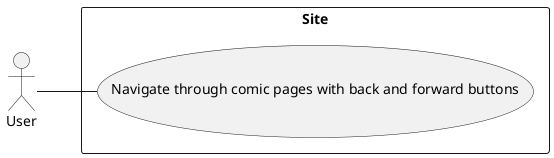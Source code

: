 @startuml
left to right direction

actor User as U
rectangle Site {
  U -- (Navigate through comic pages with back and forward buttons)
}
@enduml
